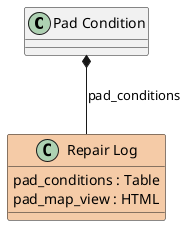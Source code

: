 @startuml
"Pad Condition" *-- "Repair Log" : pad_conditions
class "Repair Log" #F5CBA7 {
  pad_conditions : Table
  pad_map_view : HTML
}
@enduml
